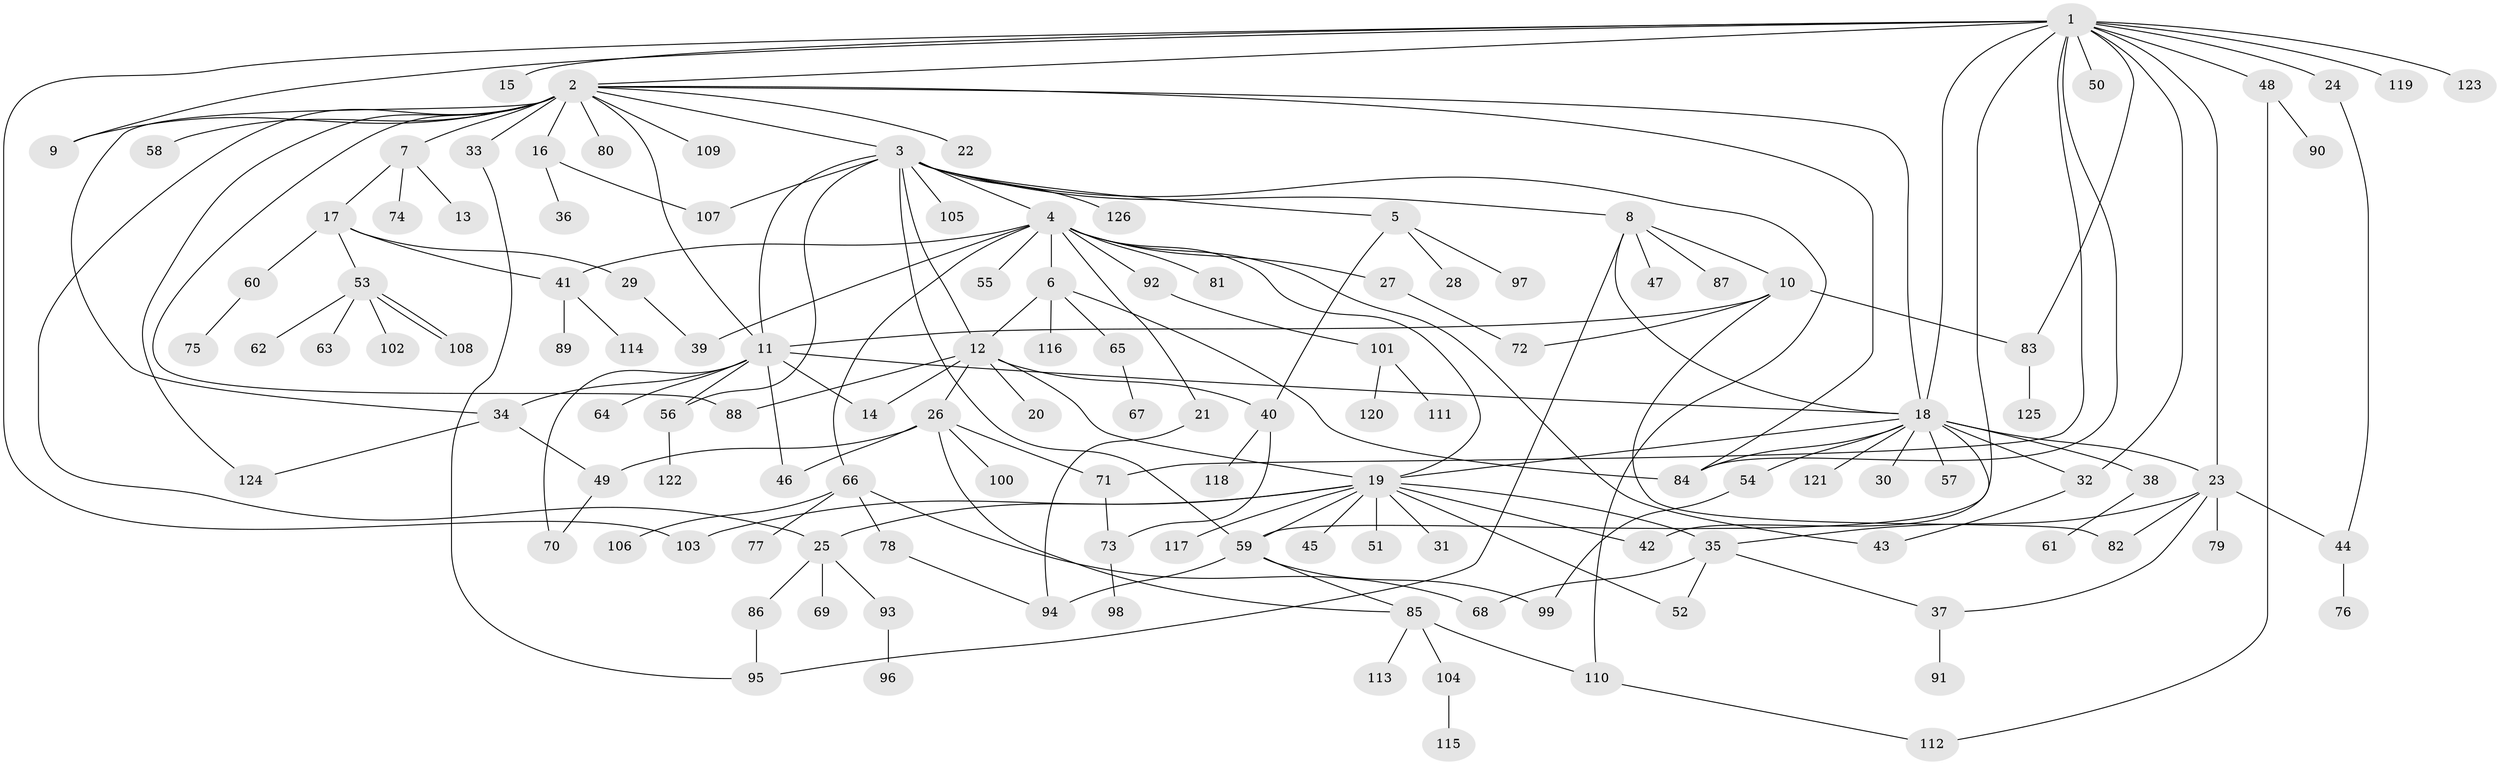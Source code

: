 // coarse degree distribution, {2: 0.15873015873015872, 1: 0.6349206349206349, 14: 0.031746031746031744, 5: 0.031746031746031744, 4: 0.031746031746031744, 3: 0.047619047619047616, 20: 0.015873015873015872, 9: 0.015873015873015872, 10: 0.015873015873015872, 8: 0.015873015873015872}
// Generated by graph-tools (version 1.1) at 2025/51/03/04/25 21:51:58]
// undirected, 126 vertices, 176 edges
graph export_dot {
graph [start="1"]
  node [color=gray90,style=filled];
  1;
  2;
  3;
  4;
  5;
  6;
  7;
  8;
  9;
  10;
  11;
  12;
  13;
  14;
  15;
  16;
  17;
  18;
  19;
  20;
  21;
  22;
  23;
  24;
  25;
  26;
  27;
  28;
  29;
  30;
  31;
  32;
  33;
  34;
  35;
  36;
  37;
  38;
  39;
  40;
  41;
  42;
  43;
  44;
  45;
  46;
  47;
  48;
  49;
  50;
  51;
  52;
  53;
  54;
  55;
  56;
  57;
  58;
  59;
  60;
  61;
  62;
  63;
  64;
  65;
  66;
  67;
  68;
  69;
  70;
  71;
  72;
  73;
  74;
  75;
  76;
  77;
  78;
  79;
  80;
  81;
  82;
  83;
  84;
  85;
  86;
  87;
  88;
  89;
  90;
  91;
  92;
  93;
  94;
  95;
  96;
  97;
  98;
  99;
  100;
  101;
  102;
  103;
  104;
  105;
  106;
  107;
  108;
  109;
  110;
  111;
  112;
  113;
  114;
  115;
  116;
  117;
  118;
  119;
  120;
  121;
  122;
  123;
  124;
  125;
  126;
  1 -- 2;
  1 -- 9;
  1 -- 15;
  1 -- 18;
  1 -- 23;
  1 -- 24;
  1 -- 32;
  1 -- 48;
  1 -- 50;
  1 -- 59;
  1 -- 71;
  1 -- 83;
  1 -- 84;
  1 -- 103;
  1 -- 119;
  1 -- 123;
  2 -- 3;
  2 -- 7;
  2 -- 9;
  2 -- 11;
  2 -- 16;
  2 -- 18;
  2 -- 22;
  2 -- 25;
  2 -- 33;
  2 -- 34;
  2 -- 58;
  2 -- 80;
  2 -- 84;
  2 -- 88;
  2 -- 109;
  2 -- 124;
  3 -- 4;
  3 -- 5;
  3 -- 8;
  3 -- 11;
  3 -- 12;
  3 -- 56;
  3 -- 59;
  3 -- 105;
  3 -- 107;
  3 -- 110;
  3 -- 126;
  4 -- 6;
  4 -- 19;
  4 -- 21;
  4 -- 27;
  4 -- 39;
  4 -- 41;
  4 -- 43;
  4 -- 55;
  4 -- 66;
  4 -- 81;
  4 -- 92;
  5 -- 28;
  5 -- 40;
  5 -- 97;
  6 -- 12;
  6 -- 65;
  6 -- 84;
  6 -- 116;
  7 -- 13;
  7 -- 17;
  7 -- 74;
  8 -- 10;
  8 -- 18;
  8 -- 47;
  8 -- 87;
  8 -- 95;
  10 -- 11;
  10 -- 72;
  10 -- 82;
  10 -- 83;
  11 -- 14;
  11 -- 18;
  11 -- 34;
  11 -- 46;
  11 -- 56;
  11 -- 64;
  11 -- 70;
  12 -- 14;
  12 -- 19;
  12 -- 20;
  12 -- 26;
  12 -- 40;
  12 -- 88;
  16 -- 36;
  16 -- 107;
  17 -- 29;
  17 -- 41;
  17 -- 53;
  17 -- 60;
  18 -- 19;
  18 -- 23;
  18 -- 30;
  18 -- 32;
  18 -- 38;
  18 -- 42;
  18 -- 54;
  18 -- 57;
  18 -- 84;
  18 -- 121;
  19 -- 25;
  19 -- 31;
  19 -- 35;
  19 -- 42;
  19 -- 45;
  19 -- 51;
  19 -- 52;
  19 -- 59;
  19 -- 103;
  19 -- 117;
  21 -- 94;
  23 -- 35;
  23 -- 37;
  23 -- 44;
  23 -- 79;
  23 -- 82;
  24 -- 44;
  25 -- 69;
  25 -- 86;
  25 -- 93;
  26 -- 46;
  26 -- 49;
  26 -- 71;
  26 -- 85;
  26 -- 100;
  27 -- 72;
  29 -- 39;
  32 -- 43;
  33 -- 95;
  34 -- 49;
  34 -- 124;
  35 -- 37;
  35 -- 52;
  35 -- 68;
  37 -- 91;
  38 -- 61;
  40 -- 73;
  40 -- 118;
  41 -- 89;
  41 -- 114;
  44 -- 76;
  48 -- 90;
  48 -- 112;
  49 -- 70;
  53 -- 62;
  53 -- 63;
  53 -- 102;
  53 -- 108;
  53 -- 108;
  54 -- 99;
  56 -- 122;
  59 -- 85;
  59 -- 94;
  59 -- 99;
  60 -- 75;
  65 -- 67;
  66 -- 68;
  66 -- 77;
  66 -- 78;
  66 -- 106;
  71 -- 73;
  73 -- 98;
  78 -- 94;
  83 -- 125;
  85 -- 104;
  85 -- 110;
  85 -- 113;
  86 -- 95;
  92 -- 101;
  93 -- 96;
  101 -- 111;
  101 -- 120;
  104 -- 115;
  110 -- 112;
}

